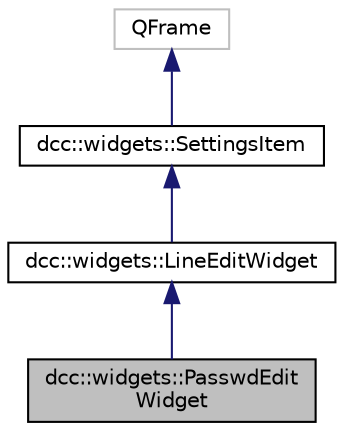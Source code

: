 digraph "dcc::widgets::PasswdEditWidget"
{
  edge [fontname="Helvetica",fontsize="10",labelfontname="Helvetica",labelfontsize="10"];
  node [fontname="Helvetica",fontsize="10",shape=record];
  Node4 [label="dcc::widgets::PasswdEdit\lWidget",height=0.2,width=0.4,color="black", fillcolor="grey75", style="filled", fontcolor="black"];
  Node5 -> Node4 [dir="back",color="midnightblue",fontsize="10",style="solid",fontname="Helvetica"];
  Node5 [label="dcc::widgets::LineEditWidget",height=0.2,width=0.4,color="black", fillcolor="white", style="filled",URL="$classdcc_1_1widgets_1_1_line_edit_widget.html"];
  Node6 -> Node5 [dir="back",color="midnightblue",fontsize="10",style="solid",fontname="Helvetica"];
  Node6 [label="dcc::widgets::SettingsItem",height=0.2,width=0.4,color="black", fillcolor="white", style="filled",URL="$classdcc_1_1widgets_1_1_settings_item.html"];
  Node7 -> Node6 [dir="back",color="midnightblue",fontsize="10",style="solid",fontname="Helvetica"];
  Node7 [label="QFrame",height=0.2,width=0.4,color="grey75", fillcolor="white", style="filled"];
}
